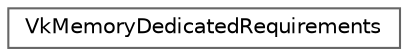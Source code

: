 digraph "类继承关系图"
{
 // LATEX_PDF_SIZE
  bgcolor="transparent";
  edge [fontname=Helvetica,fontsize=10,labelfontname=Helvetica,labelfontsize=10];
  node [fontname=Helvetica,fontsize=10,shape=box,height=0.2,width=0.4];
  rankdir="LR";
  Node0 [id="Node000000",label="VkMemoryDedicatedRequirements",height=0.2,width=0.4,color="grey40", fillcolor="white", style="filled",URL="$struct_vk_memory_dedicated_requirements.html",tooltip=" "];
}
